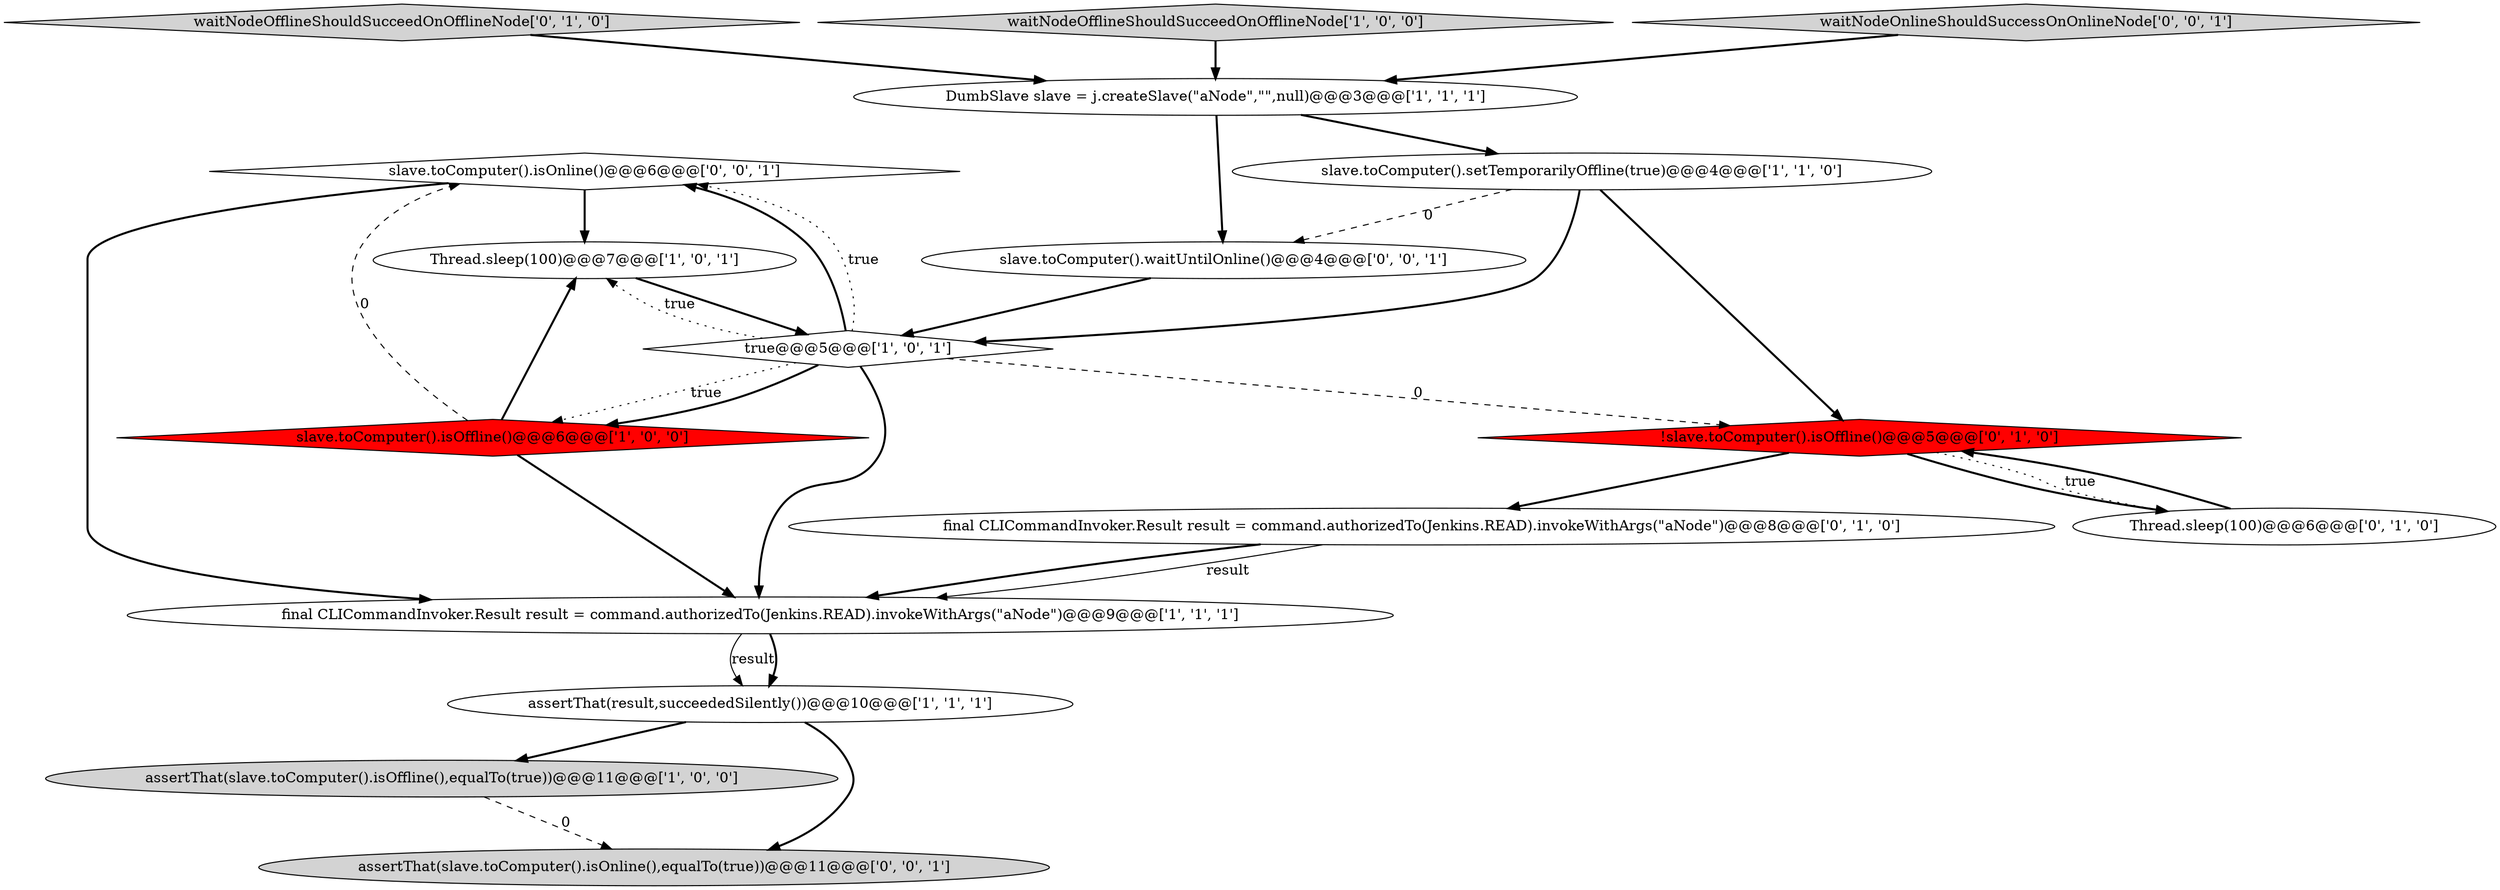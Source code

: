 digraph {
15 [style = filled, label = "slave.toComputer().isOnline()@@@6@@@['0', '0', '1']", fillcolor = white, shape = diamond image = "AAA0AAABBB3BBB"];
3 [style = filled, label = "assertThat(slave.toComputer().isOffline(),equalTo(true))@@@11@@@['1', '0', '0']", fillcolor = lightgray, shape = ellipse image = "AAA0AAABBB1BBB"];
7 [style = filled, label = "assertThat(result,succeededSilently())@@@10@@@['1', '1', '1']", fillcolor = white, shape = ellipse image = "AAA0AAABBB1BBB"];
0 [style = filled, label = "DumbSlave slave = j.createSlave(\"aNode\",\"\",null)@@@3@@@['1', '1', '1']", fillcolor = white, shape = ellipse image = "AAA0AAABBB1BBB"];
1 [style = filled, label = "Thread.sleep(100)@@@7@@@['1', '0', '1']", fillcolor = white, shape = ellipse image = "AAA0AAABBB1BBB"];
11 [style = filled, label = "waitNodeOfflineShouldSucceedOnOfflineNode['0', '1', '0']", fillcolor = lightgray, shape = diamond image = "AAA0AAABBB2BBB"];
6 [style = filled, label = "final CLICommandInvoker.Result result = command.authorizedTo(Jenkins.READ).invokeWithArgs(\"aNode\")@@@9@@@['1', '1', '1']", fillcolor = white, shape = ellipse image = "AAA0AAABBB1BBB"];
10 [style = filled, label = "final CLICommandInvoker.Result result = command.authorizedTo(Jenkins.READ).invokeWithArgs(\"aNode\")@@@8@@@['0', '1', '0']", fillcolor = white, shape = ellipse image = "AAA0AAABBB2BBB"];
12 [style = filled, label = "!slave.toComputer().isOffline()@@@5@@@['0', '1', '0']", fillcolor = red, shape = diamond image = "AAA1AAABBB2BBB"];
2 [style = filled, label = "slave.toComputer().setTemporarilyOffline(true)@@@4@@@['1', '1', '0']", fillcolor = white, shape = ellipse image = "AAA0AAABBB1BBB"];
13 [style = filled, label = "slave.toComputer().waitUntilOnline()@@@4@@@['0', '0', '1']", fillcolor = white, shape = ellipse image = "AAA0AAABBB3BBB"];
8 [style = filled, label = "waitNodeOfflineShouldSucceedOnOfflineNode['1', '0', '0']", fillcolor = lightgray, shape = diamond image = "AAA0AAABBB1BBB"];
14 [style = filled, label = "assertThat(slave.toComputer().isOnline(),equalTo(true))@@@11@@@['0', '0', '1']", fillcolor = lightgray, shape = ellipse image = "AAA0AAABBB3BBB"];
9 [style = filled, label = "Thread.sleep(100)@@@6@@@['0', '1', '0']", fillcolor = white, shape = ellipse image = "AAA0AAABBB2BBB"];
4 [style = filled, label = "true@@@5@@@['1', '0', '1']", fillcolor = white, shape = diamond image = "AAA0AAABBB1BBB"];
16 [style = filled, label = "waitNodeOnlineShouldSuccessOnOnlineNode['0', '0', '1']", fillcolor = lightgray, shape = diamond image = "AAA0AAABBB3BBB"];
5 [style = filled, label = "slave.toComputer().isOffline()@@@6@@@['1', '0', '0']", fillcolor = red, shape = diamond image = "AAA1AAABBB1BBB"];
4->5 [style = dotted, label="true"];
10->6 [style = solid, label="result"];
1->4 [style = bold, label=""];
16->0 [style = bold, label=""];
0->13 [style = bold, label=""];
4->1 [style = dotted, label="true"];
4->6 [style = bold, label=""];
0->2 [style = bold, label=""];
4->15 [style = bold, label=""];
15->6 [style = bold, label=""];
4->15 [style = dotted, label="true"];
12->9 [style = bold, label=""];
2->4 [style = bold, label=""];
10->6 [style = bold, label=""];
7->3 [style = bold, label=""];
2->12 [style = bold, label=""];
4->12 [style = dashed, label="0"];
7->14 [style = bold, label=""];
8->0 [style = bold, label=""];
5->1 [style = bold, label=""];
12->10 [style = bold, label=""];
11->0 [style = bold, label=""];
5->6 [style = bold, label=""];
2->13 [style = dashed, label="0"];
6->7 [style = solid, label="result"];
9->12 [style = bold, label=""];
3->14 [style = dashed, label="0"];
6->7 [style = bold, label=""];
5->15 [style = dashed, label="0"];
4->5 [style = bold, label=""];
13->4 [style = bold, label=""];
12->9 [style = dotted, label="true"];
15->1 [style = bold, label=""];
}
